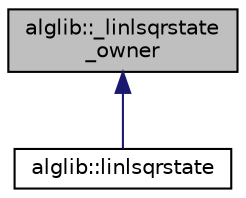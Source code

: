 digraph "alglib::_linlsqrstate_owner"
{
  edge [fontname="Helvetica",fontsize="10",labelfontname="Helvetica",labelfontsize="10"];
  node [fontname="Helvetica",fontsize="10",shape=record];
  Node0 [label="alglib::_linlsqrstate\l_owner",height=0.2,width=0.4,color="black", fillcolor="grey75", style="filled", fontcolor="black"];
  Node0 -> Node1 [dir="back",color="midnightblue",fontsize="10",style="solid",fontname="Helvetica"];
  Node1 [label="alglib::linlsqrstate",height=0.2,width=0.4,color="black", fillcolor="white", style="filled",URL="$classalglib_1_1linlsqrstate.html"];
}

